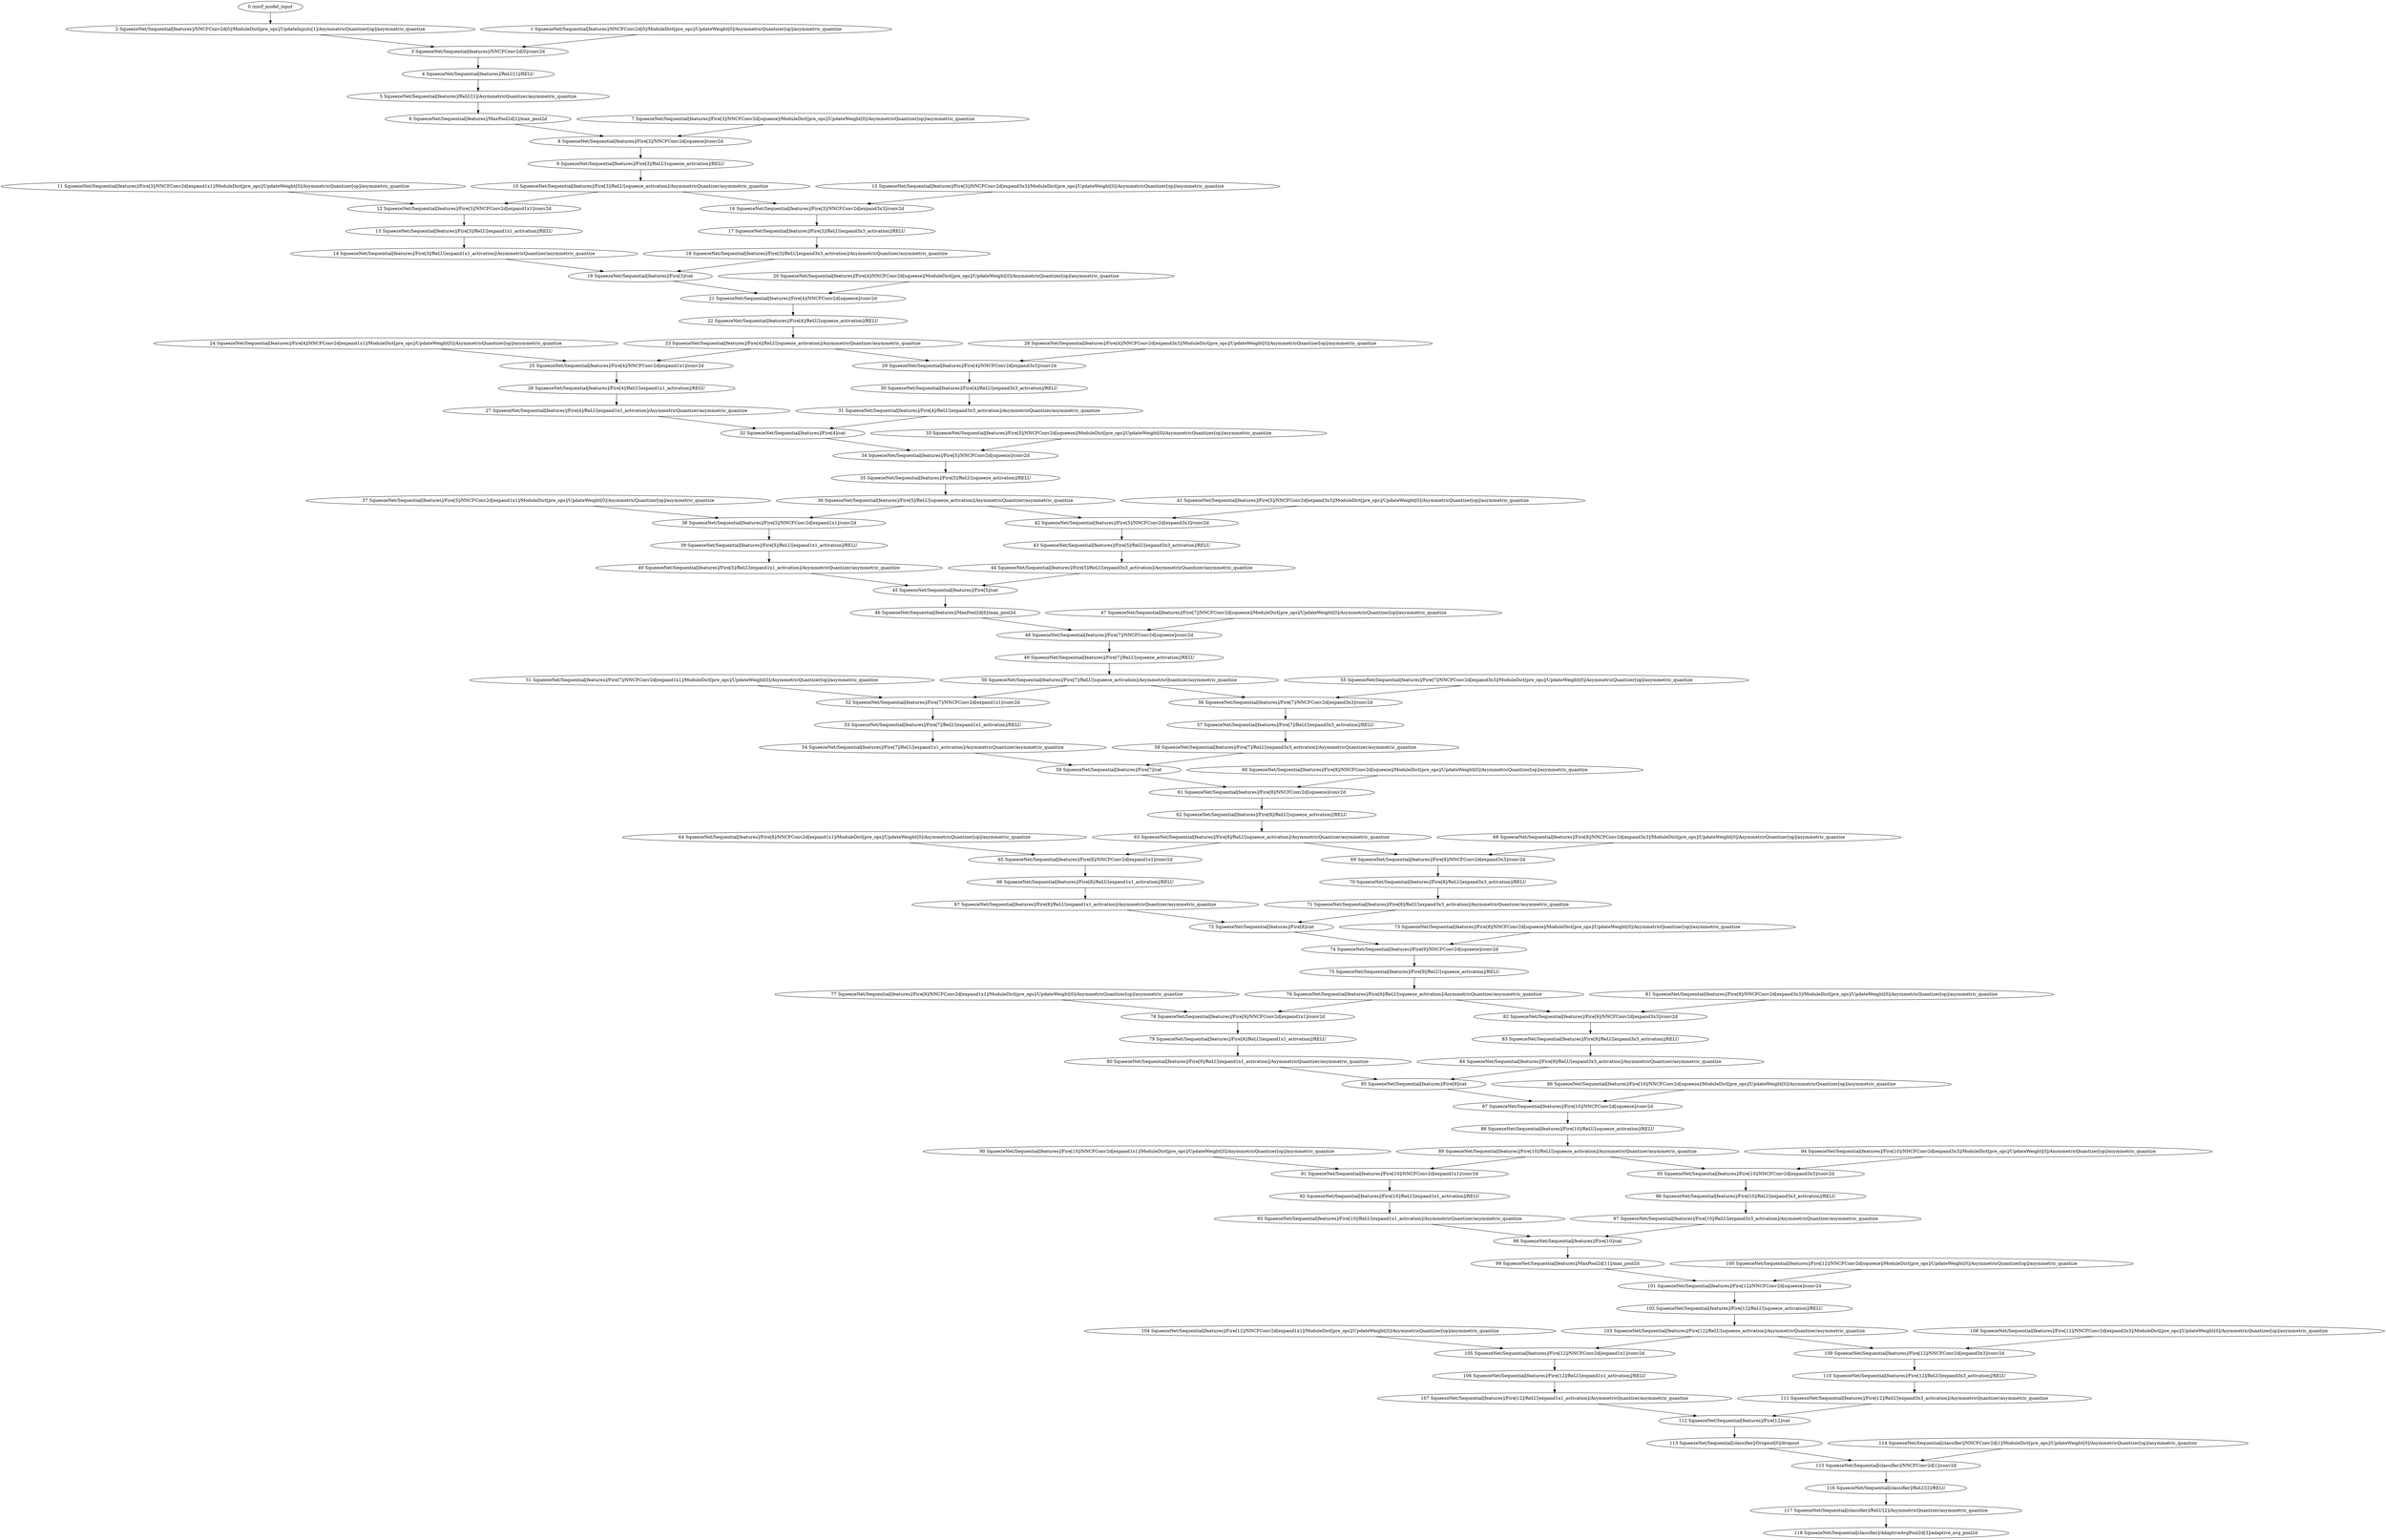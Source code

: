 strict digraph  {
"0 /nncf_model_input" [id=0, scope="", type=nncf_model_input];
"1 SqueezeNet/Sequential[features]/NNCFConv2d[0]/ModuleDict[pre_ops]/UpdateWeight[0]/AsymmetricQuantizer[op]/asymmetric_quantize" [id=1, scope="SqueezeNet/Sequential[features]/NNCFConv2d[0]/ModuleDict[pre_ops]/UpdateWeight[0]/AsymmetricQuantizer[op]", type=asymmetric_quantize];
"2 SqueezeNet/Sequential[features]/NNCFConv2d[0]/ModuleDict[pre_ops]/UpdateInputs[1]/AsymmetricQuantizer[op]/asymmetric_quantize" [id=2, scope="SqueezeNet/Sequential[features]/NNCFConv2d[0]/ModuleDict[pre_ops]/UpdateInputs[1]/AsymmetricQuantizer[op]", type=asymmetric_quantize];
"3 SqueezeNet/Sequential[features]/NNCFConv2d[0]/conv2d" [id=3, scope="SqueezeNet/Sequential[features]/NNCFConv2d[0]", type=conv2d];
"4 SqueezeNet/Sequential[features]/ReLU[1]/RELU" [id=4, scope="SqueezeNet/Sequential[features]/ReLU[1]", type=RELU];
"5 SqueezeNet/Sequential[features]/ReLU[1]/AsymmetricQuantizer/asymmetric_quantize" [id=5, scope="SqueezeNet/Sequential[features]/ReLU[1]/AsymmetricQuantizer", type=asymmetric_quantize];
"6 SqueezeNet/Sequential[features]/MaxPool2d[2]/max_pool2d" [id=6, scope="SqueezeNet/Sequential[features]/MaxPool2d[2]", type=max_pool2d];
"7 SqueezeNet/Sequential[features]/Fire[3]/NNCFConv2d[squeeze]/ModuleDict[pre_ops]/UpdateWeight[0]/AsymmetricQuantizer[op]/asymmetric_quantize" [id=7, scope="SqueezeNet/Sequential[features]/Fire[3]/NNCFConv2d[squeeze]/ModuleDict[pre_ops]/UpdateWeight[0]/AsymmetricQuantizer[op]", type=asymmetric_quantize];
"8 SqueezeNet/Sequential[features]/Fire[3]/NNCFConv2d[squeeze]/conv2d" [id=8, scope="SqueezeNet/Sequential[features]/Fire[3]/NNCFConv2d[squeeze]", type=conv2d];
"9 SqueezeNet/Sequential[features]/Fire[3]/ReLU[squeeze_activation]/RELU" [id=9, scope="SqueezeNet/Sequential[features]/Fire[3]/ReLU[squeeze_activation]", type=RELU];
"10 SqueezeNet/Sequential[features]/Fire[3]/ReLU[squeeze_activation]/AsymmetricQuantizer/asymmetric_quantize" [id=10, scope="SqueezeNet/Sequential[features]/Fire[3]/ReLU[squeeze_activation]/AsymmetricQuantizer", type=asymmetric_quantize];
"11 SqueezeNet/Sequential[features]/Fire[3]/NNCFConv2d[expand1x1]/ModuleDict[pre_ops]/UpdateWeight[0]/AsymmetricQuantizer[op]/asymmetric_quantize" [id=11, scope="SqueezeNet/Sequential[features]/Fire[3]/NNCFConv2d[expand1x1]/ModuleDict[pre_ops]/UpdateWeight[0]/AsymmetricQuantizer[op]", type=asymmetric_quantize];
"12 SqueezeNet/Sequential[features]/Fire[3]/NNCFConv2d[expand1x1]/conv2d" [id=12, scope="SqueezeNet/Sequential[features]/Fire[3]/NNCFConv2d[expand1x1]", type=conv2d];
"13 SqueezeNet/Sequential[features]/Fire[3]/ReLU[expand1x1_activation]/RELU" [id=13, scope="SqueezeNet/Sequential[features]/Fire[3]/ReLU[expand1x1_activation]", type=RELU];
"14 SqueezeNet/Sequential[features]/Fire[3]/ReLU[expand1x1_activation]/AsymmetricQuantizer/asymmetric_quantize" [id=14, scope="SqueezeNet/Sequential[features]/Fire[3]/ReLU[expand1x1_activation]/AsymmetricQuantizer", type=asymmetric_quantize];
"15 SqueezeNet/Sequential[features]/Fire[3]/NNCFConv2d[expand3x3]/ModuleDict[pre_ops]/UpdateWeight[0]/AsymmetricQuantizer[op]/asymmetric_quantize" [id=15, scope="SqueezeNet/Sequential[features]/Fire[3]/NNCFConv2d[expand3x3]/ModuleDict[pre_ops]/UpdateWeight[0]/AsymmetricQuantizer[op]", type=asymmetric_quantize];
"16 SqueezeNet/Sequential[features]/Fire[3]/NNCFConv2d[expand3x3]/conv2d" [id=16, scope="SqueezeNet/Sequential[features]/Fire[3]/NNCFConv2d[expand3x3]", type=conv2d];
"17 SqueezeNet/Sequential[features]/Fire[3]/ReLU[expand3x3_activation]/RELU" [id=17, scope="SqueezeNet/Sequential[features]/Fire[3]/ReLU[expand3x3_activation]", type=RELU];
"18 SqueezeNet/Sequential[features]/Fire[3]/ReLU[expand3x3_activation]/AsymmetricQuantizer/asymmetric_quantize" [id=18, scope="SqueezeNet/Sequential[features]/Fire[3]/ReLU[expand3x3_activation]/AsymmetricQuantizer", type=asymmetric_quantize];
"19 SqueezeNet/Sequential[features]/Fire[3]/cat" [id=19, scope="SqueezeNet/Sequential[features]/Fire[3]", type=cat];
"20 SqueezeNet/Sequential[features]/Fire[4]/NNCFConv2d[squeeze]/ModuleDict[pre_ops]/UpdateWeight[0]/AsymmetricQuantizer[op]/asymmetric_quantize" [id=20, scope="SqueezeNet/Sequential[features]/Fire[4]/NNCFConv2d[squeeze]/ModuleDict[pre_ops]/UpdateWeight[0]/AsymmetricQuantizer[op]", type=asymmetric_quantize];
"21 SqueezeNet/Sequential[features]/Fire[4]/NNCFConv2d[squeeze]/conv2d" [id=21, scope="SqueezeNet/Sequential[features]/Fire[4]/NNCFConv2d[squeeze]", type=conv2d];
"22 SqueezeNet/Sequential[features]/Fire[4]/ReLU[squeeze_activation]/RELU" [id=22, scope="SqueezeNet/Sequential[features]/Fire[4]/ReLU[squeeze_activation]", type=RELU];
"23 SqueezeNet/Sequential[features]/Fire[4]/ReLU[squeeze_activation]/AsymmetricQuantizer/asymmetric_quantize" [id=23, scope="SqueezeNet/Sequential[features]/Fire[4]/ReLU[squeeze_activation]/AsymmetricQuantizer", type=asymmetric_quantize];
"24 SqueezeNet/Sequential[features]/Fire[4]/NNCFConv2d[expand1x1]/ModuleDict[pre_ops]/UpdateWeight[0]/AsymmetricQuantizer[op]/asymmetric_quantize" [id=24, scope="SqueezeNet/Sequential[features]/Fire[4]/NNCFConv2d[expand1x1]/ModuleDict[pre_ops]/UpdateWeight[0]/AsymmetricQuantizer[op]", type=asymmetric_quantize];
"25 SqueezeNet/Sequential[features]/Fire[4]/NNCFConv2d[expand1x1]/conv2d" [id=25, scope="SqueezeNet/Sequential[features]/Fire[4]/NNCFConv2d[expand1x1]", type=conv2d];
"26 SqueezeNet/Sequential[features]/Fire[4]/ReLU[expand1x1_activation]/RELU" [id=26, scope="SqueezeNet/Sequential[features]/Fire[4]/ReLU[expand1x1_activation]", type=RELU];
"27 SqueezeNet/Sequential[features]/Fire[4]/ReLU[expand1x1_activation]/AsymmetricQuantizer/asymmetric_quantize" [id=27, scope="SqueezeNet/Sequential[features]/Fire[4]/ReLU[expand1x1_activation]/AsymmetricQuantizer", type=asymmetric_quantize];
"28 SqueezeNet/Sequential[features]/Fire[4]/NNCFConv2d[expand3x3]/ModuleDict[pre_ops]/UpdateWeight[0]/AsymmetricQuantizer[op]/asymmetric_quantize" [id=28, scope="SqueezeNet/Sequential[features]/Fire[4]/NNCFConv2d[expand3x3]/ModuleDict[pre_ops]/UpdateWeight[0]/AsymmetricQuantizer[op]", type=asymmetric_quantize];
"29 SqueezeNet/Sequential[features]/Fire[4]/NNCFConv2d[expand3x3]/conv2d" [id=29, scope="SqueezeNet/Sequential[features]/Fire[4]/NNCFConv2d[expand3x3]", type=conv2d];
"30 SqueezeNet/Sequential[features]/Fire[4]/ReLU[expand3x3_activation]/RELU" [id=30, scope="SqueezeNet/Sequential[features]/Fire[4]/ReLU[expand3x3_activation]", type=RELU];
"31 SqueezeNet/Sequential[features]/Fire[4]/ReLU[expand3x3_activation]/AsymmetricQuantizer/asymmetric_quantize" [id=31, scope="SqueezeNet/Sequential[features]/Fire[4]/ReLU[expand3x3_activation]/AsymmetricQuantizer", type=asymmetric_quantize];
"32 SqueezeNet/Sequential[features]/Fire[4]/cat" [id=32, scope="SqueezeNet/Sequential[features]/Fire[4]", type=cat];
"33 SqueezeNet/Sequential[features]/Fire[5]/NNCFConv2d[squeeze]/ModuleDict[pre_ops]/UpdateWeight[0]/AsymmetricQuantizer[op]/asymmetric_quantize" [id=33, scope="SqueezeNet/Sequential[features]/Fire[5]/NNCFConv2d[squeeze]/ModuleDict[pre_ops]/UpdateWeight[0]/AsymmetricQuantizer[op]", type=asymmetric_quantize];
"34 SqueezeNet/Sequential[features]/Fire[5]/NNCFConv2d[squeeze]/conv2d" [id=34, scope="SqueezeNet/Sequential[features]/Fire[5]/NNCFConv2d[squeeze]", type=conv2d];
"35 SqueezeNet/Sequential[features]/Fire[5]/ReLU[squeeze_activation]/RELU" [id=35, scope="SqueezeNet/Sequential[features]/Fire[5]/ReLU[squeeze_activation]", type=RELU];
"36 SqueezeNet/Sequential[features]/Fire[5]/ReLU[squeeze_activation]/AsymmetricQuantizer/asymmetric_quantize" [id=36, scope="SqueezeNet/Sequential[features]/Fire[5]/ReLU[squeeze_activation]/AsymmetricQuantizer", type=asymmetric_quantize];
"37 SqueezeNet/Sequential[features]/Fire[5]/NNCFConv2d[expand1x1]/ModuleDict[pre_ops]/UpdateWeight[0]/AsymmetricQuantizer[op]/asymmetric_quantize" [id=37, scope="SqueezeNet/Sequential[features]/Fire[5]/NNCFConv2d[expand1x1]/ModuleDict[pre_ops]/UpdateWeight[0]/AsymmetricQuantizer[op]", type=asymmetric_quantize];
"38 SqueezeNet/Sequential[features]/Fire[5]/NNCFConv2d[expand1x1]/conv2d" [id=38, scope="SqueezeNet/Sequential[features]/Fire[5]/NNCFConv2d[expand1x1]", type=conv2d];
"39 SqueezeNet/Sequential[features]/Fire[5]/ReLU[expand1x1_activation]/RELU" [id=39, scope="SqueezeNet/Sequential[features]/Fire[5]/ReLU[expand1x1_activation]", type=RELU];
"40 SqueezeNet/Sequential[features]/Fire[5]/ReLU[expand1x1_activation]/AsymmetricQuantizer/asymmetric_quantize" [id=40, scope="SqueezeNet/Sequential[features]/Fire[5]/ReLU[expand1x1_activation]/AsymmetricQuantizer", type=asymmetric_quantize];
"41 SqueezeNet/Sequential[features]/Fire[5]/NNCFConv2d[expand3x3]/ModuleDict[pre_ops]/UpdateWeight[0]/AsymmetricQuantizer[op]/asymmetric_quantize" [id=41, scope="SqueezeNet/Sequential[features]/Fire[5]/NNCFConv2d[expand3x3]/ModuleDict[pre_ops]/UpdateWeight[0]/AsymmetricQuantizer[op]", type=asymmetric_quantize];
"42 SqueezeNet/Sequential[features]/Fire[5]/NNCFConv2d[expand3x3]/conv2d" [id=42, scope="SqueezeNet/Sequential[features]/Fire[5]/NNCFConv2d[expand3x3]", type=conv2d];
"43 SqueezeNet/Sequential[features]/Fire[5]/ReLU[expand3x3_activation]/RELU" [id=43, scope="SqueezeNet/Sequential[features]/Fire[5]/ReLU[expand3x3_activation]", type=RELU];
"44 SqueezeNet/Sequential[features]/Fire[5]/ReLU[expand3x3_activation]/AsymmetricQuantizer/asymmetric_quantize" [id=44, scope="SqueezeNet/Sequential[features]/Fire[5]/ReLU[expand3x3_activation]/AsymmetricQuantizer", type=asymmetric_quantize];
"45 SqueezeNet/Sequential[features]/Fire[5]/cat" [id=45, scope="SqueezeNet/Sequential[features]/Fire[5]", type=cat];
"46 SqueezeNet/Sequential[features]/MaxPool2d[6]/max_pool2d" [id=46, scope="SqueezeNet/Sequential[features]/MaxPool2d[6]", type=max_pool2d];
"47 SqueezeNet/Sequential[features]/Fire[7]/NNCFConv2d[squeeze]/ModuleDict[pre_ops]/UpdateWeight[0]/AsymmetricQuantizer[op]/asymmetric_quantize" [id=47, scope="SqueezeNet/Sequential[features]/Fire[7]/NNCFConv2d[squeeze]/ModuleDict[pre_ops]/UpdateWeight[0]/AsymmetricQuantizer[op]", type=asymmetric_quantize];
"48 SqueezeNet/Sequential[features]/Fire[7]/NNCFConv2d[squeeze]/conv2d" [id=48, scope="SqueezeNet/Sequential[features]/Fire[7]/NNCFConv2d[squeeze]", type=conv2d];
"49 SqueezeNet/Sequential[features]/Fire[7]/ReLU[squeeze_activation]/RELU" [id=49, scope="SqueezeNet/Sequential[features]/Fire[7]/ReLU[squeeze_activation]", type=RELU];
"50 SqueezeNet/Sequential[features]/Fire[7]/ReLU[squeeze_activation]/AsymmetricQuantizer/asymmetric_quantize" [id=50, scope="SqueezeNet/Sequential[features]/Fire[7]/ReLU[squeeze_activation]/AsymmetricQuantizer", type=asymmetric_quantize];
"51 SqueezeNet/Sequential[features]/Fire[7]/NNCFConv2d[expand1x1]/ModuleDict[pre_ops]/UpdateWeight[0]/AsymmetricQuantizer[op]/asymmetric_quantize" [id=51, scope="SqueezeNet/Sequential[features]/Fire[7]/NNCFConv2d[expand1x1]/ModuleDict[pre_ops]/UpdateWeight[0]/AsymmetricQuantizer[op]", type=asymmetric_quantize];
"52 SqueezeNet/Sequential[features]/Fire[7]/NNCFConv2d[expand1x1]/conv2d" [id=52, scope="SqueezeNet/Sequential[features]/Fire[7]/NNCFConv2d[expand1x1]", type=conv2d];
"53 SqueezeNet/Sequential[features]/Fire[7]/ReLU[expand1x1_activation]/RELU" [id=53, scope="SqueezeNet/Sequential[features]/Fire[7]/ReLU[expand1x1_activation]", type=RELU];
"54 SqueezeNet/Sequential[features]/Fire[7]/ReLU[expand1x1_activation]/AsymmetricQuantizer/asymmetric_quantize" [id=54, scope="SqueezeNet/Sequential[features]/Fire[7]/ReLU[expand1x1_activation]/AsymmetricQuantizer", type=asymmetric_quantize];
"55 SqueezeNet/Sequential[features]/Fire[7]/NNCFConv2d[expand3x3]/ModuleDict[pre_ops]/UpdateWeight[0]/AsymmetricQuantizer[op]/asymmetric_quantize" [id=55, scope="SqueezeNet/Sequential[features]/Fire[7]/NNCFConv2d[expand3x3]/ModuleDict[pre_ops]/UpdateWeight[0]/AsymmetricQuantizer[op]", type=asymmetric_quantize];
"56 SqueezeNet/Sequential[features]/Fire[7]/NNCFConv2d[expand3x3]/conv2d" [id=56, scope="SqueezeNet/Sequential[features]/Fire[7]/NNCFConv2d[expand3x3]", type=conv2d];
"57 SqueezeNet/Sequential[features]/Fire[7]/ReLU[expand3x3_activation]/RELU" [id=57, scope="SqueezeNet/Sequential[features]/Fire[7]/ReLU[expand3x3_activation]", type=RELU];
"58 SqueezeNet/Sequential[features]/Fire[7]/ReLU[expand3x3_activation]/AsymmetricQuantizer/asymmetric_quantize" [id=58, scope="SqueezeNet/Sequential[features]/Fire[7]/ReLU[expand3x3_activation]/AsymmetricQuantizer", type=asymmetric_quantize];
"59 SqueezeNet/Sequential[features]/Fire[7]/cat" [id=59, scope="SqueezeNet/Sequential[features]/Fire[7]", type=cat];
"60 SqueezeNet/Sequential[features]/Fire[8]/NNCFConv2d[squeeze]/ModuleDict[pre_ops]/UpdateWeight[0]/AsymmetricQuantizer[op]/asymmetric_quantize" [id=60, scope="SqueezeNet/Sequential[features]/Fire[8]/NNCFConv2d[squeeze]/ModuleDict[pre_ops]/UpdateWeight[0]/AsymmetricQuantizer[op]", type=asymmetric_quantize];
"61 SqueezeNet/Sequential[features]/Fire[8]/NNCFConv2d[squeeze]/conv2d" [id=61, scope="SqueezeNet/Sequential[features]/Fire[8]/NNCFConv2d[squeeze]", type=conv2d];
"62 SqueezeNet/Sequential[features]/Fire[8]/ReLU[squeeze_activation]/RELU" [id=62, scope="SqueezeNet/Sequential[features]/Fire[8]/ReLU[squeeze_activation]", type=RELU];
"63 SqueezeNet/Sequential[features]/Fire[8]/ReLU[squeeze_activation]/AsymmetricQuantizer/asymmetric_quantize" [id=63, scope="SqueezeNet/Sequential[features]/Fire[8]/ReLU[squeeze_activation]/AsymmetricQuantizer", type=asymmetric_quantize];
"64 SqueezeNet/Sequential[features]/Fire[8]/NNCFConv2d[expand1x1]/ModuleDict[pre_ops]/UpdateWeight[0]/AsymmetricQuantizer[op]/asymmetric_quantize" [id=64, scope="SqueezeNet/Sequential[features]/Fire[8]/NNCFConv2d[expand1x1]/ModuleDict[pre_ops]/UpdateWeight[0]/AsymmetricQuantizer[op]", type=asymmetric_quantize];
"65 SqueezeNet/Sequential[features]/Fire[8]/NNCFConv2d[expand1x1]/conv2d" [id=65, scope="SqueezeNet/Sequential[features]/Fire[8]/NNCFConv2d[expand1x1]", type=conv2d];
"66 SqueezeNet/Sequential[features]/Fire[8]/ReLU[expand1x1_activation]/RELU" [id=66, scope="SqueezeNet/Sequential[features]/Fire[8]/ReLU[expand1x1_activation]", type=RELU];
"67 SqueezeNet/Sequential[features]/Fire[8]/ReLU[expand1x1_activation]/AsymmetricQuantizer/asymmetric_quantize" [id=67, scope="SqueezeNet/Sequential[features]/Fire[8]/ReLU[expand1x1_activation]/AsymmetricQuantizer", type=asymmetric_quantize];
"68 SqueezeNet/Sequential[features]/Fire[8]/NNCFConv2d[expand3x3]/ModuleDict[pre_ops]/UpdateWeight[0]/AsymmetricQuantizer[op]/asymmetric_quantize" [id=68, scope="SqueezeNet/Sequential[features]/Fire[8]/NNCFConv2d[expand3x3]/ModuleDict[pre_ops]/UpdateWeight[0]/AsymmetricQuantizer[op]", type=asymmetric_quantize];
"69 SqueezeNet/Sequential[features]/Fire[8]/NNCFConv2d[expand3x3]/conv2d" [id=69, scope="SqueezeNet/Sequential[features]/Fire[8]/NNCFConv2d[expand3x3]", type=conv2d];
"70 SqueezeNet/Sequential[features]/Fire[8]/ReLU[expand3x3_activation]/RELU" [id=70, scope="SqueezeNet/Sequential[features]/Fire[8]/ReLU[expand3x3_activation]", type=RELU];
"71 SqueezeNet/Sequential[features]/Fire[8]/ReLU[expand3x3_activation]/AsymmetricQuantizer/asymmetric_quantize" [id=71, scope="SqueezeNet/Sequential[features]/Fire[8]/ReLU[expand3x3_activation]/AsymmetricQuantizer", type=asymmetric_quantize];
"72 SqueezeNet/Sequential[features]/Fire[8]/cat" [id=72, scope="SqueezeNet/Sequential[features]/Fire[8]", type=cat];
"73 SqueezeNet/Sequential[features]/Fire[9]/NNCFConv2d[squeeze]/ModuleDict[pre_ops]/UpdateWeight[0]/AsymmetricQuantizer[op]/asymmetric_quantize" [id=73, scope="SqueezeNet/Sequential[features]/Fire[9]/NNCFConv2d[squeeze]/ModuleDict[pre_ops]/UpdateWeight[0]/AsymmetricQuantizer[op]", type=asymmetric_quantize];
"74 SqueezeNet/Sequential[features]/Fire[9]/NNCFConv2d[squeeze]/conv2d" [id=74, scope="SqueezeNet/Sequential[features]/Fire[9]/NNCFConv2d[squeeze]", type=conv2d];
"75 SqueezeNet/Sequential[features]/Fire[9]/ReLU[squeeze_activation]/RELU" [id=75, scope="SqueezeNet/Sequential[features]/Fire[9]/ReLU[squeeze_activation]", type=RELU];
"76 SqueezeNet/Sequential[features]/Fire[9]/ReLU[squeeze_activation]/AsymmetricQuantizer/asymmetric_quantize" [id=76, scope="SqueezeNet/Sequential[features]/Fire[9]/ReLU[squeeze_activation]/AsymmetricQuantizer", type=asymmetric_quantize];
"77 SqueezeNet/Sequential[features]/Fire[9]/NNCFConv2d[expand1x1]/ModuleDict[pre_ops]/UpdateWeight[0]/AsymmetricQuantizer[op]/asymmetric_quantize" [id=77, scope="SqueezeNet/Sequential[features]/Fire[9]/NNCFConv2d[expand1x1]/ModuleDict[pre_ops]/UpdateWeight[0]/AsymmetricQuantizer[op]", type=asymmetric_quantize];
"78 SqueezeNet/Sequential[features]/Fire[9]/NNCFConv2d[expand1x1]/conv2d" [id=78, scope="SqueezeNet/Sequential[features]/Fire[9]/NNCFConv2d[expand1x1]", type=conv2d];
"79 SqueezeNet/Sequential[features]/Fire[9]/ReLU[expand1x1_activation]/RELU" [id=79, scope="SqueezeNet/Sequential[features]/Fire[9]/ReLU[expand1x1_activation]", type=RELU];
"80 SqueezeNet/Sequential[features]/Fire[9]/ReLU[expand1x1_activation]/AsymmetricQuantizer/asymmetric_quantize" [id=80, scope="SqueezeNet/Sequential[features]/Fire[9]/ReLU[expand1x1_activation]/AsymmetricQuantizer", type=asymmetric_quantize];
"81 SqueezeNet/Sequential[features]/Fire[9]/NNCFConv2d[expand3x3]/ModuleDict[pre_ops]/UpdateWeight[0]/AsymmetricQuantizer[op]/asymmetric_quantize" [id=81, scope="SqueezeNet/Sequential[features]/Fire[9]/NNCFConv2d[expand3x3]/ModuleDict[pre_ops]/UpdateWeight[0]/AsymmetricQuantizer[op]", type=asymmetric_quantize];
"82 SqueezeNet/Sequential[features]/Fire[9]/NNCFConv2d[expand3x3]/conv2d" [id=82, scope="SqueezeNet/Sequential[features]/Fire[9]/NNCFConv2d[expand3x3]", type=conv2d];
"83 SqueezeNet/Sequential[features]/Fire[9]/ReLU[expand3x3_activation]/RELU" [id=83, scope="SqueezeNet/Sequential[features]/Fire[9]/ReLU[expand3x3_activation]", type=RELU];
"84 SqueezeNet/Sequential[features]/Fire[9]/ReLU[expand3x3_activation]/AsymmetricQuantizer/asymmetric_quantize" [id=84, scope="SqueezeNet/Sequential[features]/Fire[9]/ReLU[expand3x3_activation]/AsymmetricQuantizer", type=asymmetric_quantize];
"85 SqueezeNet/Sequential[features]/Fire[9]/cat" [id=85, scope="SqueezeNet/Sequential[features]/Fire[9]", type=cat];
"86 SqueezeNet/Sequential[features]/Fire[10]/NNCFConv2d[squeeze]/ModuleDict[pre_ops]/UpdateWeight[0]/AsymmetricQuantizer[op]/asymmetric_quantize" [id=86, scope="SqueezeNet/Sequential[features]/Fire[10]/NNCFConv2d[squeeze]/ModuleDict[pre_ops]/UpdateWeight[0]/AsymmetricQuantizer[op]", type=asymmetric_quantize];
"87 SqueezeNet/Sequential[features]/Fire[10]/NNCFConv2d[squeeze]/conv2d" [id=87, scope="SqueezeNet/Sequential[features]/Fire[10]/NNCFConv2d[squeeze]", type=conv2d];
"88 SqueezeNet/Sequential[features]/Fire[10]/ReLU[squeeze_activation]/RELU" [id=88, scope="SqueezeNet/Sequential[features]/Fire[10]/ReLU[squeeze_activation]", type=RELU];
"89 SqueezeNet/Sequential[features]/Fire[10]/ReLU[squeeze_activation]/AsymmetricQuantizer/asymmetric_quantize" [id=89, scope="SqueezeNet/Sequential[features]/Fire[10]/ReLU[squeeze_activation]/AsymmetricQuantizer", type=asymmetric_quantize];
"90 SqueezeNet/Sequential[features]/Fire[10]/NNCFConv2d[expand1x1]/ModuleDict[pre_ops]/UpdateWeight[0]/AsymmetricQuantizer[op]/asymmetric_quantize" [id=90, scope="SqueezeNet/Sequential[features]/Fire[10]/NNCFConv2d[expand1x1]/ModuleDict[pre_ops]/UpdateWeight[0]/AsymmetricQuantizer[op]", type=asymmetric_quantize];
"91 SqueezeNet/Sequential[features]/Fire[10]/NNCFConv2d[expand1x1]/conv2d" [id=91, scope="SqueezeNet/Sequential[features]/Fire[10]/NNCFConv2d[expand1x1]", type=conv2d];
"92 SqueezeNet/Sequential[features]/Fire[10]/ReLU[expand1x1_activation]/RELU" [id=92, scope="SqueezeNet/Sequential[features]/Fire[10]/ReLU[expand1x1_activation]", type=RELU];
"93 SqueezeNet/Sequential[features]/Fire[10]/ReLU[expand1x1_activation]/AsymmetricQuantizer/asymmetric_quantize" [id=93, scope="SqueezeNet/Sequential[features]/Fire[10]/ReLU[expand1x1_activation]/AsymmetricQuantizer", type=asymmetric_quantize];
"94 SqueezeNet/Sequential[features]/Fire[10]/NNCFConv2d[expand3x3]/ModuleDict[pre_ops]/UpdateWeight[0]/AsymmetricQuantizer[op]/asymmetric_quantize" [id=94, scope="SqueezeNet/Sequential[features]/Fire[10]/NNCFConv2d[expand3x3]/ModuleDict[pre_ops]/UpdateWeight[0]/AsymmetricQuantizer[op]", type=asymmetric_quantize];
"95 SqueezeNet/Sequential[features]/Fire[10]/NNCFConv2d[expand3x3]/conv2d" [id=95, scope="SqueezeNet/Sequential[features]/Fire[10]/NNCFConv2d[expand3x3]", type=conv2d];
"96 SqueezeNet/Sequential[features]/Fire[10]/ReLU[expand3x3_activation]/RELU" [id=96, scope="SqueezeNet/Sequential[features]/Fire[10]/ReLU[expand3x3_activation]", type=RELU];
"97 SqueezeNet/Sequential[features]/Fire[10]/ReLU[expand3x3_activation]/AsymmetricQuantizer/asymmetric_quantize" [id=97, scope="SqueezeNet/Sequential[features]/Fire[10]/ReLU[expand3x3_activation]/AsymmetricQuantizer", type=asymmetric_quantize];
"98 SqueezeNet/Sequential[features]/Fire[10]/cat" [id=98, scope="SqueezeNet/Sequential[features]/Fire[10]", type=cat];
"99 SqueezeNet/Sequential[features]/MaxPool2d[11]/max_pool2d" [id=99, scope="SqueezeNet/Sequential[features]/MaxPool2d[11]", type=max_pool2d];
"100 SqueezeNet/Sequential[features]/Fire[12]/NNCFConv2d[squeeze]/ModuleDict[pre_ops]/UpdateWeight[0]/AsymmetricQuantizer[op]/asymmetric_quantize" [id=100, scope="SqueezeNet/Sequential[features]/Fire[12]/NNCFConv2d[squeeze]/ModuleDict[pre_ops]/UpdateWeight[0]/AsymmetricQuantizer[op]", type=asymmetric_quantize];
"101 SqueezeNet/Sequential[features]/Fire[12]/NNCFConv2d[squeeze]/conv2d" [id=101, scope="SqueezeNet/Sequential[features]/Fire[12]/NNCFConv2d[squeeze]", type=conv2d];
"102 SqueezeNet/Sequential[features]/Fire[12]/ReLU[squeeze_activation]/RELU" [id=102, scope="SqueezeNet/Sequential[features]/Fire[12]/ReLU[squeeze_activation]", type=RELU];
"103 SqueezeNet/Sequential[features]/Fire[12]/ReLU[squeeze_activation]/AsymmetricQuantizer/asymmetric_quantize" [id=103, scope="SqueezeNet/Sequential[features]/Fire[12]/ReLU[squeeze_activation]/AsymmetricQuantizer", type=asymmetric_quantize];
"104 SqueezeNet/Sequential[features]/Fire[12]/NNCFConv2d[expand1x1]/ModuleDict[pre_ops]/UpdateWeight[0]/AsymmetricQuantizer[op]/asymmetric_quantize" [id=104, scope="SqueezeNet/Sequential[features]/Fire[12]/NNCFConv2d[expand1x1]/ModuleDict[pre_ops]/UpdateWeight[0]/AsymmetricQuantizer[op]", type=asymmetric_quantize];
"105 SqueezeNet/Sequential[features]/Fire[12]/NNCFConv2d[expand1x1]/conv2d" [id=105, scope="SqueezeNet/Sequential[features]/Fire[12]/NNCFConv2d[expand1x1]", type=conv2d];
"106 SqueezeNet/Sequential[features]/Fire[12]/ReLU[expand1x1_activation]/RELU" [id=106, scope="SqueezeNet/Sequential[features]/Fire[12]/ReLU[expand1x1_activation]", type=RELU];
"107 SqueezeNet/Sequential[features]/Fire[12]/ReLU[expand1x1_activation]/AsymmetricQuantizer/asymmetric_quantize" [id=107, scope="SqueezeNet/Sequential[features]/Fire[12]/ReLU[expand1x1_activation]/AsymmetricQuantizer", type=asymmetric_quantize];
"108 SqueezeNet/Sequential[features]/Fire[12]/NNCFConv2d[expand3x3]/ModuleDict[pre_ops]/UpdateWeight[0]/AsymmetricQuantizer[op]/asymmetric_quantize" [id=108, scope="SqueezeNet/Sequential[features]/Fire[12]/NNCFConv2d[expand3x3]/ModuleDict[pre_ops]/UpdateWeight[0]/AsymmetricQuantizer[op]", type=asymmetric_quantize];
"109 SqueezeNet/Sequential[features]/Fire[12]/NNCFConv2d[expand3x3]/conv2d" [id=109, scope="SqueezeNet/Sequential[features]/Fire[12]/NNCFConv2d[expand3x3]", type=conv2d];
"110 SqueezeNet/Sequential[features]/Fire[12]/ReLU[expand3x3_activation]/RELU" [id=110, scope="SqueezeNet/Sequential[features]/Fire[12]/ReLU[expand3x3_activation]", type=RELU];
"111 SqueezeNet/Sequential[features]/Fire[12]/ReLU[expand3x3_activation]/AsymmetricQuantizer/asymmetric_quantize" [id=111, scope="SqueezeNet/Sequential[features]/Fire[12]/ReLU[expand3x3_activation]/AsymmetricQuantizer", type=asymmetric_quantize];
"112 SqueezeNet/Sequential[features]/Fire[12]/cat" [id=112, scope="SqueezeNet/Sequential[features]/Fire[12]", type=cat];
"113 SqueezeNet/Sequential[classifier]/Dropout[0]/dropout" [id=113, scope="SqueezeNet/Sequential[classifier]/Dropout[0]", type=dropout];
"114 SqueezeNet/Sequential[classifier]/NNCFConv2d[1]/ModuleDict[pre_ops]/UpdateWeight[0]/AsymmetricQuantizer[op]/asymmetric_quantize" [id=114, scope="SqueezeNet/Sequential[classifier]/NNCFConv2d[1]/ModuleDict[pre_ops]/UpdateWeight[0]/AsymmetricQuantizer[op]", type=asymmetric_quantize];
"115 SqueezeNet/Sequential[classifier]/NNCFConv2d[1]/conv2d" [id=115, scope="SqueezeNet/Sequential[classifier]/NNCFConv2d[1]", type=conv2d];
"116 SqueezeNet/Sequential[classifier]/ReLU[2]/RELU" [id=116, scope="SqueezeNet/Sequential[classifier]/ReLU[2]", type=RELU];
"117 SqueezeNet/Sequential[classifier]/ReLU[2]/AsymmetricQuantizer/asymmetric_quantize" [id=117, scope="SqueezeNet/Sequential[classifier]/ReLU[2]/AsymmetricQuantizer", type=asymmetric_quantize];
"118 SqueezeNet/Sequential[classifier]/AdaptiveAvgPool2d[3]/adaptive_avg_pool2d" [id=118, scope="SqueezeNet/Sequential[classifier]/AdaptiveAvgPool2d[3]", type=adaptive_avg_pool2d];
"0 /nncf_model_input" -> "2 SqueezeNet/Sequential[features]/NNCFConv2d[0]/ModuleDict[pre_ops]/UpdateInputs[1]/AsymmetricQuantizer[op]/asymmetric_quantize";
"1 SqueezeNet/Sequential[features]/NNCFConv2d[0]/ModuleDict[pre_ops]/UpdateWeight[0]/AsymmetricQuantizer[op]/asymmetric_quantize" -> "3 SqueezeNet/Sequential[features]/NNCFConv2d[0]/conv2d";
"2 SqueezeNet/Sequential[features]/NNCFConv2d[0]/ModuleDict[pre_ops]/UpdateInputs[1]/AsymmetricQuantizer[op]/asymmetric_quantize" -> "3 SqueezeNet/Sequential[features]/NNCFConv2d[0]/conv2d";
"3 SqueezeNet/Sequential[features]/NNCFConv2d[0]/conv2d" -> "4 SqueezeNet/Sequential[features]/ReLU[1]/RELU";
"4 SqueezeNet/Sequential[features]/ReLU[1]/RELU" -> "5 SqueezeNet/Sequential[features]/ReLU[1]/AsymmetricQuantizer/asymmetric_quantize";
"5 SqueezeNet/Sequential[features]/ReLU[1]/AsymmetricQuantizer/asymmetric_quantize" -> "6 SqueezeNet/Sequential[features]/MaxPool2d[2]/max_pool2d";
"6 SqueezeNet/Sequential[features]/MaxPool2d[2]/max_pool2d" -> "8 SqueezeNet/Sequential[features]/Fire[3]/NNCFConv2d[squeeze]/conv2d";
"7 SqueezeNet/Sequential[features]/Fire[3]/NNCFConv2d[squeeze]/ModuleDict[pre_ops]/UpdateWeight[0]/AsymmetricQuantizer[op]/asymmetric_quantize" -> "8 SqueezeNet/Sequential[features]/Fire[3]/NNCFConv2d[squeeze]/conv2d";
"8 SqueezeNet/Sequential[features]/Fire[3]/NNCFConv2d[squeeze]/conv2d" -> "9 SqueezeNet/Sequential[features]/Fire[3]/ReLU[squeeze_activation]/RELU";
"9 SqueezeNet/Sequential[features]/Fire[3]/ReLU[squeeze_activation]/RELU" -> "10 SqueezeNet/Sequential[features]/Fire[3]/ReLU[squeeze_activation]/AsymmetricQuantizer/asymmetric_quantize";
"10 SqueezeNet/Sequential[features]/Fire[3]/ReLU[squeeze_activation]/AsymmetricQuantizer/asymmetric_quantize" -> "12 SqueezeNet/Sequential[features]/Fire[3]/NNCFConv2d[expand1x1]/conv2d";
"10 SqueezeNet/Sequential[features]/Fire[3]/ReLU[squeeze_activation]/AsymmetricQuantizer/asymmetric_quantize" -> "16 SqueezeNet/Sequential[features]/Fire[3]/NNCFConv2d[expand3x3]/conv2d";
"11 SqueezeNet/Sequential[features]/Fire[3]/NNCFConv2d[expand1x1]/ModuleDict[pre_ops]/UpdateWeight[0]/AsymmetricQuantizer[op]/asymmetric_quantize" -> "12 SqueezeNet/Sequential[features]/Fire[3]/NNCFConv2d[expand1x1]/conv2d";
"12 SqueezeNet/Sequential[features]/Fire[3]/NNCFConv2d[expand1x1]/conv2d" -> "13 SqueezeNet/Sequential[features]/Fire[3]/ReLU[expand1x1_activation]/RELU";
"13 SqueezeNet/Sequential[features]/Fire[3]/ReLU[expand1x1_activation]/RELU" -> "14 SqueezeNet/Sequential[features]/Fire[3]/ReLU[expand1x1_activation]/AsymmetricQuantizer/asymmetric_quantize";
"14 SqueezeNet/Sequential[features]/Fire[3]/ReLU[expand1x1_activation]/AsymmetricQuantizer/asymmetric_quantize" -> "19 SqueezeNet/Sequential[features]/Fire[3]/cat";
"15 SqueezeNet/Sequential[features]/Fire[3]/NNCFConv2d[expand3x3]/ModuleDict[pre_ops]/UpdateWeight[0]/AsymmetricQuantizer[op]/asymmetric_quantize" -> "16 SqueezeNet/Sequential[features]/Fire[3]/NNCFConv2d[expand3x3]/conv2d";
"16 SqueezeNet/Sequential[features]/Fire[3]/NNCFConv2d[expand3x3]/conv2d" -> "17 SqueezeNet/Sequential[features]/Fire[3]/ReLU[expand3x3_activation]/RELU";
"17 SqueezeNet/Sequential[features]/Fire[3]/ReLU[expand3x3_activation]/RELU" -> "18 SqueezeNet/Sequential[features]/Fire[3]/ReLU[expand3x3_activation]/AsymmetricQuantizer/asymmetric_quantize";
"18 SqueezeNet/Sequential[features]/Fire[3]/ReLU[expand3x3_activation]/AsymmetricQuantizer/asymmetric_quantize" -> "19 SqueezeNet/Sequential[features]/Fire[3]/cat";
"19 SqueezeNet/Sequential[features]/Fire[3]/cat" -> "21 SqueezeNet/Sequential[features]/Fire[4]/NNCFConv2d[squeeze]/conv2d";
"20 SqueezeNet/Sequential[features]/Fire[4]/NNCFConv2d[squeeze]/ModuleDict[pre_ops]/UpdateWeight[0]/AsymmetricQuantizer[op]/asymmetric_quantize" -> "21 SqueezeNet/Sequential[features]/Fire[4]/NNCFConv2d[squeeze]/conv2d";
"21 SqueezeNet/Sequential[features]/Fire[4]/NNCFConv2d[squeeze]/conv2d" -> "22 SqueezeNet/Sequential[features]/Fire[4]/ReLU[squeeze_activation]/RELU";
"22 SqueezeNet/Sequential[features]/Fire[4]/ReLU[squeeze_activation]/RELU" -> "23 SqueezeNet/Sequential[features]/Fire[4]/ReLU[squeeze_activation]/AsymmetricQuantizer/asymmetric_quantize";
"23 SqueezeNet/Sequential[features]/Fire[4]/ReLU[squeeze_activation]/AsymmetricQuantizer/asymmetric_quantize" -> "25 SqueezeNet/Sequential[features]/Fire[4]/NNCFConv2d[expand1x1]/conv2d";
"23 SqueezeNet/Sequential[features]/Fire[4]/ReLU[squeeze_activation]/AsymmetricQuantizer/asymmetric_quantize" -> "29 SqueezeNet/Sequential[features]/Fire[4]/NNCFConv2d[expand3x3]/conv2d";
"24 SqueezeNet/Sequential[features]/Fire[4]/NNCFConv2d[expand1x1]/ModuleDict[pre_ops]/UpdateWeight[0]/AsymmetricQuantizer[op]/asymmetric_quantize" -> "25 SqueezeNet/Sequential[features]/Fire[4]/NNCFConv2d[expand1x1]/conv2d";
"25 SqueezeNet/Sequential[features]/Fire[4]/NNCFConv2d[expand1x1]/conv2d" -> "26 SqueezeNet/Sequential[features]/Fire[4]/ReLU[expand1x1_activation]/RELU";
"26 SqueezeNet/Sequential[features]/Fire[4]/ReLU[expand1x1_activation]/RELU" -> "27 SqueezeNet/Sequential[features]/Fire[4]/ReLU[expand1x1_activation]/AsymmetricQuantizer/asymmetric_quantize";
"27 SqueezeNet/Sequential[features]/Fire[4]/ReLU[expand1x1_activation]/AsymmetricQuantizer/asymmetric_quantize" -> "32 SqueezeNet/Sequential[features]/Fire[4]/cat";
"28 SqueezeNet/Sequential[features]/Fire[4]/NNCFConv2d[expand3x3]/ModuleDict[pre_ops]/UpdateWeight[0]/AsymmetricQuantizer[op]/asymmetric_quantize" -> "29 SqueezeNet/Sequential[features]/Fire[4]/NNCFConv2d[expand3x3]/conv2d";
"29 SqueezeNet/Sequential[features]/Fire[4]/NNCFConv2d[expand3x3]/conv2d" -> "30 SqueezeNet/Sequential[features]/Fire[4]/ReLU[expand3x3_activation]/RELU";
"30 SqueezeNet/Sequential[features]/Fire[4]/ReLU[expand3x3_activation]/RELU" -> "31 SqueezeNet/Sequential[features]/Fire[4]/ReLU[expand3x3_activation]/AsymmetricQuantizer/asymmetric_quantize";
"31 SqueezeNet/Sequential[features]/Fire[4]/ReLU[expand3x3_activation]/AsymmetricQuantizer/asymmetric_quantize" -> "32 SqueezeNet/Sequential[features]/Fire[4]/cat";
"32 SqueezeNet/Sequential[features]/Fire[4]/cat" -> "34 SqueezeNet/Sequential[features]/Fire[5]/NNCFConv2d[squeeze]/conv2d";
"33 SqueezeNet/Sequential[features]/Fire[5]/NNCFConv2d[squeeze]/ModuleDict[pre_ops]/UpdateWeight[0]/AsymmetricQuantizer[op]/asymmetric_quantize" -> "34 SqueezeNet/Sequential[features]/Fire[5]/NNCFConv2d[squeeze]/conv2d";
"34 SqueezeNet/Sequential[features]/Fire[5]/NNCFConv2d[squeeze]/conv2d" -> "35 SqueezeNet/Sequential[features]/Fire[5]/ReLU[squeeze_activation]/RELU";
"35 SqueezeNet/Sequential[features]/Fire[5]/ReLU[squeeze_activation]/RELU" -> "36 SqueezeNet/Sequential[features]/Fire[5]/ReLU[squeeze_activation]/AsymmetricQuantizer/asymmetric_quantize";
"36 SqueezeNet/Sequential[features]/Fire[5]/ReLU[squeeze_activation]/AsymmetricQuantizer/asymmetric_quantize" -> "38 SqueezeNet/Sequential[features]/Fire[5]/NNCFConv2d[expand1x1]/conv2d";
"36 SqueezeNet/Sequential[features]/Fire[5]/ReLU[squeeze_activation]/AsymmetricQuantizer/asymmetric_quantize" -> "42 SqueezeNet/Sequential[features]/Fire[5]/NNCFConv2d[expand3x3]/conv2d";
"37 SqueezeNet/Sequential[features]/Fire[5]/NNCFConv2d[expand1x1]/ModuleDict[pre_ops]/UpdateWeight[0]/AsymmetricQuantizer[op]/asymmetric_quantize" -> "38 SqueezeNet/Sequential[features]/Fire[5]/NNCFConv2d[expand1x1]/conv2d";
"38 SqueezeNet/Sequential[features]/Fire[5]/NNCFConv2d[expand1x1]/conv2d" -> "39 SqueezeNet/Sequential[features]/Fire[5]/ReLU[expand1x1_activation]/RELU";
"39 SqueezeNet/Sequential[features]/Fire[5]/ReLU[expand1x1_activation]/RELU" -> "40 SqueezeNet/Sequential[features]/Fire[5]/ReLU[expand1x1_activation]/AsymmetricQuantizer/asymmetric_quantize";
"40 SqueezeNet/Sequential[features]/Fire[5]/ReLU[expand1x1_activation]/AsymmetricQuantizer/asymmetric_quantize" -> "45 SqueezeNet/Sequential[features]/Fire[5]/cat";
"41 SqueezeNet/Sequential[features]/Fire[5]/NNCFConv2d[expand3x3]/ModuleDict[pre_ops]/UpdateWeight[0]/AsymmetricQuantizer[op]/asymmetric_quantize" -> "42 SqueezeNet/Sequential[features]/Fire[5]/NNCFConv2d[expand3x3]/conv2d";
"42 SqueezeNet/Sequential[features]/Fire[5]/NNCFConv2d[expand3x3]/conv2d" -> "43 SqueezeNet/Sequential[features]/Fire[5]/ReLU[expand3x3_activation]/RELU";
"43 SqueezeNet/Sequential[features]/Fire[5]/ReLU[expand3x3_activation]/RELU" -> "44 SqueezeNet/Sequential[features]/Fire[5]/ReLU[expand3x3_activation]/AsymmetricQuantizer/asymmetric_quantize";
"44 SqueezeNet/Sequential[features]/Fire[5]/ReLU[expand3x3_activation]/AsymmetricQuantizer/asymmetric_quantize" -> "45 SqueezeNet/Sequential[features]/Fire[5]/cat";
"45 SqueezeNet/Sequential[features]/Fire[5]/cat" -> "46 SqueezeNet/Sequential[features]/MaxPool2d[6]/max_pool2d";
"46 SqueezeNet/Sequential[features]/MaxPool2d[6]/max_pool2d" -> "48 SqueezeNet/Sequential[features]/Fire[7]/NNCFConv2d[squeeze]/conv2d";
"47 SqueezeNet/Sequential[features]/Fire[7]/NNCFConv2d[squeeze]/ModuleDict[pre_ops]/UpdateWeight[0]/AsymmetricQuantizer[op]/asymmetric_quantize" -> "48 SqueezeNet/Sequential[features]/Fire[7]/NNCFConv2d[squeeze]/conv2d";
"48 SqueezeNet/Sequential[features]/Fire[7]/NNCFConv2d[squeeze]/conv2d" -> "49 SqueezeNet/Sequential[features]/Fire[7]/ReLU[squeeze_activation]/RELU";
"49 SqueezeNet/Sequential[features]/Fire[7]/ReLU[squeeze_activation]/RELU" -> "50 SqueezeNet/Sequential[features]/Fire[7]/ReLU[squeeze_activation]/AsymmetricQuantizer/asymmetric_quantize";
"50 SqueezeNet/Sequential[features]/Fire[7]/ReLU[squeeze_activation]/AsymmetricQuantizer/asymmetric_quantize" -> "52 SqueezeNet/Sequential[features]/Fire[7]/NNCFConv2d[expand1x1]/conv2d";
"50 SqueezeNet/Sequential[features]/Fire[7]/ReLU[squeeze_activation]/AsymmetricQuantizer/asymmetric_quantize" -> "56 SqueezeNet/Sequential[features]/Fire[7]/NNCFConv2d[expand3x3]/conv2d";
"51 SqueezeNet/Sequential[features]/Fire[7]/NNCFConv2d[expand1x1]/ModuleDict[pre_ops]/UpdateWeight[0]/AsymmetricQuantizer[op]/asymmetric_quantize" -> "52 SqueezeNet/Sequential[features]/Fire[7]/NNCFConv2d[expand1x1]/conv2d";
"52 SqueezeNet/Sequential[features]/Fire[7]/NNCFConv2d[expand1x1]/conv2d" -> "53 SqueezeNet/Sequential[features]/Fire[7]/ReLU[expand1x1_activation]/RELU";
"53 SqueezeNet/Sequential[features]/Fire[7]/ReLU[expand1x1_activation]/RELU" -> "54 SqueezeNet/Sequential[features]/Fire[7]/ReLU[expand1x1_activation]/AsymmetricQuantizer/asymmetric_quantize";
"54 SqueezeNet/Sequential[features]/Fire[7]/ReLU[expand1x1_activation]/AsymmetricQuantizer/asymmetric_quantize" -> "59 SqueezeNet/Sequential[features]/Fire[7]/cat";
"55 SqueezeNet/Sequential[features]/Fire[7]/NNCFConv2d[expand3x3]/ModuleDict[pre_ops]/UpdateWeight[0]/AsymmetricQuantizer[op]/asymmetric_quantize" -> "56 SqueezeNet/Sequential[features]/Fire[7]/NNCFConv2d[expand3x3]/conv2d";
"56 SqueezeNet/Sequential[features]/Fire[7]/NNCFConv2d[expand3x3]/conv2d" -> "57 SqueezeNet/Sequential[features]/Fire[7]/ReLU[expand3x3_activation]/RELU";
"57 SqueezeNet/Sequential[features]/Fire[7]/ReLU[expand3x3_activation]/RELU" -> "58 SqueezeNet/Sequential[features]/Fire[7]/ReLU[expand3x3_activation]/AsymmetricQuantizer/asymmetric_quantize";
"58 SqueezeNet/Sequential[features]/Fire[7]/ReLU[expand3x3_activation]/AsymmetricQuantizer/asymmetric_quantize" -> "59 SqueezeNet/Sequential[features]/Fire[7]/cat";
"59 SqueezeNet/Sequential[features]/Fire[7]/cat" -> "61 SqueezeNet/Sequential[features]/Fire[8]/NNCFConv2d[squeeze]/conv2d";
"60 SqueezeNet/Sequential[features]/Fire[8]/NNCFConv2d[squeeze]/ModuleDict[pre_ops]/UpdateWeight[0]/AsymmetricQuantizer[op]/asymmetric_quantize" -> "61 SqueezeNet/Sequential[features]/Fire[8]/NNCFConv2d[squeeze]/conv2d";
"61 SqueezeNet/Sequential[features]/Fire[8]/NNCFConv2d[squeeze]/conv2d" -> "62 SqueezeNet/Sequential[features]/Fire[8]/ReLU[squeeze_activation]/RELU";
"62 SqueezeNet/Sequential[features]/Fire[8]/ReLU[squeeze_activation]/RELU" -> "63 SqueezeNet/Sequential[features]/Fire[8]/ReLU[squeeze_activation]/AsymmetricQuantizer/asymmetric_quantize";
"63 SqueezeNet/Sequential[features]/Fire[8]/ReLU[squeeze_activation]/AsymmetricQuantizer/asymmetric_quantize" -> "65 SqueezeNet/Sequential[features]/Fire[8]/NNCFConv2d[expand1x1]/conv2d";
"63 SqueezeNet/Sequential[features]/Fire[8]/ReLU[squeeze_activation]/AsymmetricQuantizer/asymmetric_quantize" -> "69 SqueezeNet/Sequential[features]/Fire[8]/NNCFConv2d[expand3x3]/conv2d";
"64 SqueezeNet/Sequential[features]/Fire[8]/NNCFConv2d[expand1x1]/ModuleDict[pre_ops]/UpdateWeight[0]/AsymmetricQuantizer[op]/asymmetric_quantize" -> "65 SqueezeNet/Sequential[features]/Fire[8]/NNCFConv2d[expand1x1]/conv2d";
"65 SqueezeNet/Sequential[features]/Fire[8]/NNCFConv2d[expand1x1]/conv2d" -> "66 SqueezeNet/Sequential[features]/Fire[8]/ReLU[expand1x1_activation]/RELU";
"66 SqueezeNet/Sequential[features]/Fire[8]/ReLU[expand1x1_activation]/RELU" -> "67 SqueezeNet/Sequential[features]/Fire[8]/ReLU[expand1x1_activation]/AsymmetricQuantizer/asymmetric_quantize";
"67 SqueezeNet/Sequential[features]/Fire[8]/ReLU[expand1x1_activation]/AsymmetricQuantizer/asymmetric_quantize" -> "72 SqueezeNet/Sequential[features]/Fire[8]/cat";
"68 SqueezeNet/Sequential[features]/Fire[8]/NNCFConv2d[expand3x3]/ModuleDict[pre_ops]/UpdateWeight[0]/AsymmetricQuantizer[op]/asymmetric_quantize" -> "69 SqueezeNet/Sequential[features]/Fire[8]/NNCFConv2d[expand3x3]/conv2d";
"69 SqueezeNet/Sequential[features]/Fire[8]/NNCFConv2d[expand3x3]/conv2d" -> "70 SqueezeNet/Sequential[features]/Fire[8]/ReLU[expand3x3_activation]/RELU";
"70 SqueezeNet/Sequential[features]/Fire[8]/ReLU[expand3x3_activation]/RELU" -> "71 SqueezeNet/Sequential[features]/Fire[8]/ReLU[expand3x3_activation]/AsymmetricQuantizer/asymmetric_quantize";
"71 SqueezeNet/Sequential[features]/Fire[8]/ReLU[expand3x3_activation]/AsymmetricQuantizer/asymmetric_quantize" -> "72 SqueezeNet/Sequential[features]/Fire[8]/cat";
"72 SqueezeNet/Sequential[features]/Fire[8]/cat" -> "74 SqueezeNet/Sequential[features]/Fire[9]/NNCFConv2d[squeeze]/conv2d";
"73 SqueezeNet/Sequential[features]/Fire[9]/NNCFConv2d[squeeze]/ModuleDict[pre_ops]/UpdateWeight[0]/AsymmetricQuantizer[op]/asymmetric_quantize" -> "74 SqueezeNet/Sequential[features]/Fire[9]/NNCFConv2d[squeeze]/conv2d";
"74 SqueezeNet/Sequential[features]/Fire[9]/NNCFConv2d[squeeze]/conv2d" -> "75 SqueezeNet/Sequential[features]/Fire[9]/ReLU[squeeze_activation]/RELU";
"75 SqueezeNet/Sequential[features]/Fire[9]/ReLU[squeeze_activation]/RELU" -> "76 SqueezeNet/Sequential[features]/Fire[9]/ReLU[squeeze_activation]/AsymmetricQuantizer/asymmetric_quantize";
"76 SqueezeNet/Sequential[features]/Fire[9]/ReLU[squeeze_activation]/AsymmetricQuantizer/asymmetric_quantize" -> "78 SqueezeNet/Sequential[features]/Fire[9]/NNCFConv2d[expand1x1]/conv2d";
"76 SqueezeNet/Sequential[features]/Fire[9]/ReLU[squeeze_activation]/AsymmetricQuantizer/asymmetric_quantize" -> "82 SqueezeNet/Sequential[features]/Fire[9]/NNCFConv2d[expand3x3]/conv2d";
"77 SqueezeNet/Sequential[features]/Fire[9]/NNCFConv2d[expand1x1]/ModuleDict[pre_ops]/UpdateWeight[0]/AsymmetricQuantizer[op]/asymmetric_quantize" -> "78 SqueezeNet/Sequential[features]/Fire[9]/NNCFConv2d[expand1x1]/conv2d";
"78 SqueezeNet/Sequential[features]/Fire[9]/NNCFConv2d[expand1x1]/conv2d" -> "79 SqueezeNet/Sequential[features]/Fire[9]/ReLU[expand1x1_activation]/RELU";
"79 SqueezeNet/Sequential[features]/Fire[9]/ReLU[expand1x1_activation]/RELU" -> "80 SqueezeNet/Sequential[features]/Fire[9]/ReLU[expand1x1_activation]/AsymmetricQuantizer/asymmetric_quantize";
"80 SqueezeNet/Sequential[features]/Fire[9]/ReLU[expand1x1_activation]/AsymmetricQuantizer/asymmetric_quantize" -> "85 SqueezeNet/Sequential[features]/Fire[9]/cat";
"81 SqueezeNet/Sequential[features]/Fire[9]/NNCFConv2d[expand3x3]/ModuleDict[pre_ops]/UpdateWeight[0]/AsymmetricQuantizer[op]/asymmetric_quantize" -> "82 SqueezeNet/Sequential[features]/Fire[9]/NNCFConv2d[expand3x3]/conv2d";
"82 SqueezeNet/Sequential[features]/Fire[9]/NNCFConv2d[expand3x3]/conv2d" -> "83 SqueezeNet/Sequential[features]/Fire[9]/ReLU[expand3x3_activation]/RELU";
"83 SqueezeNet/Sequential[features]/Fire[9]/ReLU[expand3x3_activation]/RELU" -> "84 SqueezeNet/Sequential[features]/Fire[9]/ReLU[expand3x3_activation]/AsymmetricQuantizer/asymmetric_quantize";
"84 SqueezeNet/Sequential[features]/Fire[9]/ReLU[expand3x3_activation]/AsymmetricQuantizer/asymmetric_quantize" -> "85 SqueezeNet/Sequential[features]/Fire[9]/cat";
"85 SqueezeNet/Sequential[features]/Fire[9]/cat" -> "87 SqueezeNet/Sequential[features]/Fire[10]/NNCFConv2d[squeeze]/conv2d";
"86 SqueezeNet/Sequential[features]/Fire[10]/NNCFConv2d[squeeze]/ModuleDict[pre_ops]/UpdateWeight[0]/AsymmetricQuantizer[op]/asymmetric_quantize" -> "87 SqueezeNet/Sequential[features]/Fire[10]/NNCFConv2d[squeeze]/conv2d";
"87 SqueezeNet/Sequential[features]/Fire[10]/NNCFConv2d[squeeze]/conv2d" -> "88 SqueezeNet/Sequential[features]/Fire[10]/ReLU[squeeze_activation]/RELU";
"88 SqueezeNet/Sequential[features]/Fire[10]/ReLU[squeeze_activation]/RELU" -> "89 SqueezeNet/Sequential[features]/Fire[10]/ReLU[squeeze_activation]/AsymmetricQuantizer/asymmetric_quantize";
"89 SqueezeNet/Sequential[features]/Fire[10]/ReLU[squeeze_activation]/AsymmetricQuantizer/asymmetric_quantize" -> "91 SqueezeNet/Sequential[features]/Fire[10]/NNCFConv2d[expand1x1]/conv2d";
"89 SqueezeNet/Sequential[features]/Fire[10]/ReLU[squeeze_activation]/AsymmetricQuantizer/asymmetric_quantize" -> "95 SqueezeNet/Sequential[features]/Fire[10]/NNCFConv2d[expand3x3]/conv2d";
"90 SqueezeNet/Sequential[features]/Fire[10]/NNCFConv2d[expand1x1]/ModuleDict[pre_ops]/UpdateWeight[0]/AsymmetricQuantizer[op]/asymmetric_quantize" -> "91 SqueezeNet/Sequential[features]/Fire[10]/NNCFConv2d[expand1x1]/conv2d";
"91 SqueezeNet/Sequential[features]/Fire[10]/NNCFConv2d[expand1x1]/conv2d" -> "92 SqueezeNet/Sequential[features]/Fire[10]/ReLU[expand1x1_activation]/RELU";
"92 SqueezeNet/Sequential[features]/Fire[10]/ReLU[expand1x1_activation]/RELU" -> "93 SqueezeNet/Sequential[features]/Fire[10]/ReLU[expand1x1_activation]/AsymmetricQuantizer/asymmetric_quantize";
"93 SqueezeNet/Sequential[features]/Fire[10]/ReLU[expand1x1_activation]/AsymmetricQuantizer/asymmetric_quantize" -> "98 SqueezeNet/Sequential[features]/Fire[10]/cat";
"94 SqueezeNet/Sequential[features]/Fire[10]/NNCFConv2d[expand3x3]/ModuleDict[pre_ops]/UpdateWeight[0]/AsymmetricQuantizer[op]/asymmetric_quantize" -> "95 SqueezeNet/Sequential[features]/Fire[10]/NNCFConv2d[expand3x3]/conv2d";
"95 SqueezeNet/Sequential[features]/Fire[10]/NNCFConv2d[expand3x3]/conv2d" -> "96 SqueezeNet/Sequential[features]/Fire[10]/ReLU[expand3x3_activation]/RELU";
"96 SqueezeNet/Sequential[features]/Fire[10]/ReLU[expand3x3_activation]/RELU" -> "97 SqueezeNet/Sequential[features]/Fire[10]/ReLU[expand3x3_activation]/AsymmetricQuantizer/asymmetric_quantize";
"97 SqueezeNet/Sequential[features]/Fire[10]/ReLU[expand3x3_activation]/AsymmetricQuantizer/asymmetric_quantize" -> "98 SqueezeNet/Sequential[features]/Fire[10]/cat";
"98 SqueezeNet/Sequential[features]/Fire[10]/cat" -> "99 SqueezeNet/Sequential[features]/MaxPool2d[11]/max_pool2d";
"99 SqueezeNet/Sequential[features]/MaxPool2d[11]/max_pool2d" -> "101 SqueezeNet/Sequential[features]/Fire[12]/NNCFConv2d[squeeze]/conv2d";
"100 SqueezeNet/Sequential[features]/Fire[12]/NNCFConv2d[squeeze]/ModuleDict[pre_ops]/UpdateWeight[0]/AsymmetricQuantizer[op]/asymmetric_quantize" -> "101 SqueezeNet/Sequential[features]/Fire[12]/NNCFConv2d[squeeze]/conv2d";
"101 SqueezeNet/Sequential[features]/Fire[12]/NNCFConv2d[squeeze]/conv2d" -> "102 SqueezeNet/Sequential[features]/Fire[12]/ReLU[squeeze_activation]/RELU";
"102 SqueezeNet/Sequential[features]/Fire[12]/ReLU[squeeze_activation]/RELU" -> "103 SqueezeNet/Sequential[features]/Fire[12]/ReLU[squeeze_activation]/AsymmetricQuantizer/asymmetric_quantize";
"103 SqueezeNet/Sequential[features]/Fire[12]/ReLU[squeeze_activation]/AsymmetricQuantizer/asymmetric_quantize" -> "105 SqueezeNet/Sequential[features]/Fire[12]/NNCFConv2d[expand1x1]/conv2d";
"103 SqueezeNet/Sequential[features]/Fire[12]/ReLU[squeeze_activation]/AsymmetricQuantizer/asymmetric_quantize" -> "109 SqueezeNet/Sequential[features]/Fire[12]/NNCFConv2d[expand3x3]/conv2d";
"104 SqueezeNet/Sequential[features]/Fire[12]/NNCFConv2d[expand1x1]/ModuleDict[pre_ops]/UpdateWeight[0]/AsymmetricQuantizer[op]/asymmetric_quantize" -> "105 SqueezeNet/Sequential[features]/Fire[12]/NNCFConv2d[expand1x1]/conv2d";
"105 SqueezeNet/Sequential[features]/Fire[12]/NNCFConv2d[expand1x1]/conv2d" -> "106 SqueezeNet/Sequential[features]/Fire[12]/ReLU[expand1x1_activation]/RELU";
"106 SqueezeNet/Sequential[features]/Fire[12]/ReLU[expand1x1_activation]/RELU" -> "107 SqueezeNet/Sequential[features]/Fire[12]/ReLU[expand1x1_activation]/AsymmetricQuantizer/asymmetric_quantize";
"107 SqueezeNet/Sequential[features]/Fire[12]/ReLU[expand1x1_activation]/AsymmetricQuantizer/asymmetric_quantize" -> "112 SqueezeNet/Sequential[features]/Fire[12]/cat";
"108 SqueezeNet/Sequential[features]/Fire[12]/NNCFConv2d[expand3x3]/ModuleDict[pre_ops]/UpdateWeight[0]/AsymmetricQuantizer[op]/asymmetric_quantize" -> "109 SqueezeNet/Sequential[features]/Fire[12]/NNCFConv2d[expand3x3]/conv2d";
"109 SqueezeNet/Sequential[features]/Fire[12]/NNCFConv2d[expand3x3]/conv2d" -> "110 SqueezeNet/Sequential[features]/Fire[12]/ReLU[expand3x3_activation]/RELU";
"110 SqueezeNet/Sequential[features]/Fire[12]/ReLU[expand3x3_activation]/RELU" -> "111 SqueezeNet/Sequential[features]/Fire[12]/ReLU[expand3x3_activation]/AsymmetricQuantizer/asymmetric_quantize";
"111 SqueezeNet/Sequential[features]/Fire[12]/ReLU[expand3x3_activation]/AsymmetricQuantizer/asymmetric_quantize" -> "112 SqueezeNet/Sequential[features]/Fire[12]/cat";
"112 SqueezeNet/Sequential[features]/Fire[12]/cat" -> "113 SqueezeNet/Sequential[classifier]/Dropout[0]/dropout";
"113 SqueezeNet/Sequential[classifier]/Dropout[0]/dropout" -> "115 SqueezeNet/Sequential[classifier]/NNCFConv2d[1]/conv2d";
"114 SqueezeNet/Sequential[classifier]/NNCFConv2d[1]/ModuleDict[pre_ops]/UpdateWeight[0]/AsymmetricQuantizer[op]/asymmetric_quantize" -> "115 SqueezeNet/Sequential[classifier]/NNCFConv2d[1]/conv2d";
"115 SqueezeNet/Sequential[classifier]/NNCFConv2d[1]/conv2d" -> "116 SqueezeNet/Sequential[classifier]/ReLU[2]/RELU";
"116 SqueezeNet/Sequential[classifier]/ReLU[2]/RELU" -> "117 SqueezeNet/Sequential[classifier]/ReLU[2]/AsymmetricQuantizer/asymmetric_quantize";
"117 SqueezeNet/Sequential[classifier]/ReLU[2]/AsymmetricQuantizer/asymmetric_quantize" -> "118 SqueezeNet/Sequential[classifier]/AdaptiveAvgPool2d[3]/adaptive_avg_pool2d";
}
